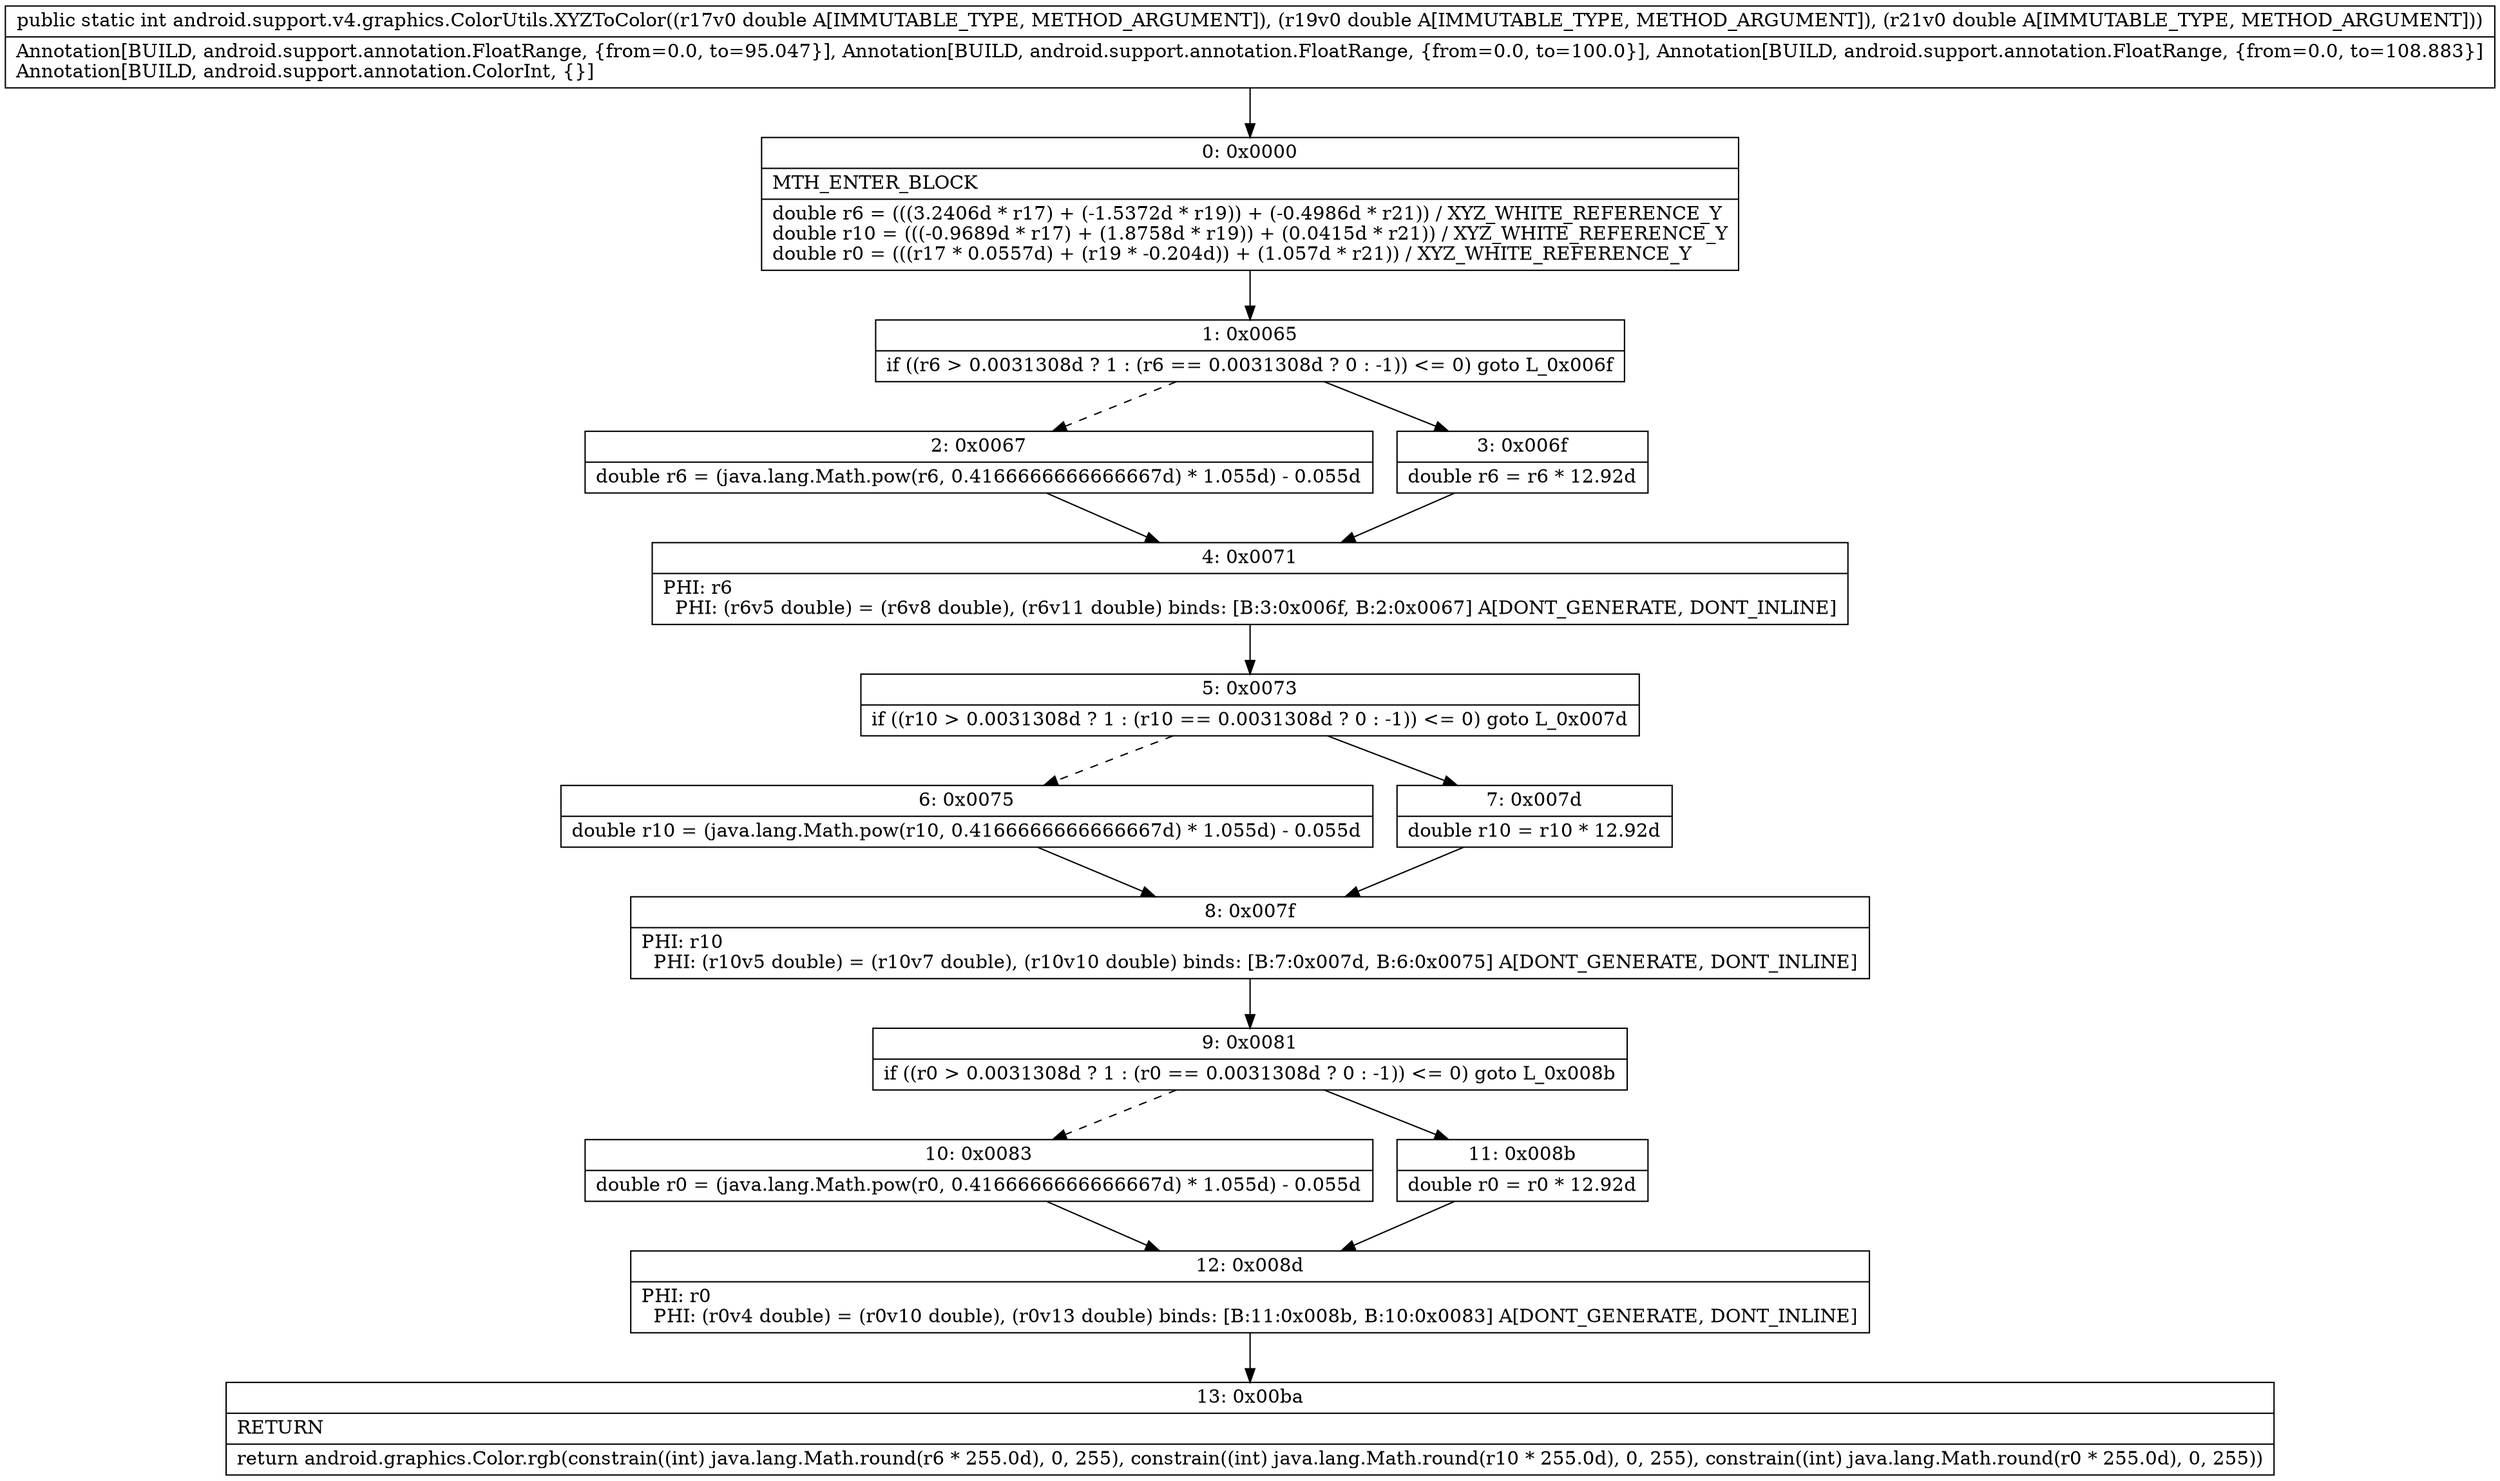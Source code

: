 digraph "CFG forandroid.support.v4.graphics.ColorUtils.XYZToColor(DDD)I" {
Node_0 [shape=record,label="{0\:\ 0x0000|MTH_ENTER_BLOCK\l|double r6 = (((3.2406d * r17) + (\-1.5372d * r19)) + (\-0.4986d * r21)) \/ XYZ_WHITE_REFERENCE_Y\ldouble r10 = (((\-0.9689d * r17) + (1.8758d * r19)) + (0.0415d * r21)) \/ XYZ_WHITE_REFERENCE_Y\ldouble r0 = (((r17 * 0.0557d) + (r19 * \-0.204d)) + (1.057d * r21)) \/ XYZ_WHITE_REFERENCE_Y\l}"];
Node_1 [shape=record,label="{1\:\ 0x0065|if ((r6 \> 0.0031308d ? 1 : (r6 == 0.0031308d ? 0 : \-1)) \<= 0) goto L_0x006f\l}"];
Node_2 [shape=record,label="{2\:\ 0x0067|double r6 = (java.lang.Math.pow(r6, 0.4166666666666667d) * 1.055d) \- 0.055d\l}"];
Node_3 [shape=record,label="{3\:\ 0x006f|double r6 = r6 * 12.92d\l}"];
Node_4 [shape=record,label="{4\:\ 0x0071|PHI: r6 \l  PHI: (r6v5 double) = (r6v8 double), (r6v11 double) binds: [B:3:0x006f, B:2:0x0067] A[DONT_GENERATE, DONT_INLINE]\l}"];
Node_5 [shape=record,label="{5\:\ 0x0073|if ((r10 \> 0.0031308d ? 1 : (r10 == 0.0031308d ? 0 : \-1)) \<= 0) goto L_0x007d\l}"];
Node_6 [shape=record,label="{6\:\ 0x0075|double r10 = (java.lang.Math.pow(r10, 0.4166666666666667d) * 1.055d) \- 0.055d\l}"];
Node_7 [shape=record,label="{7\:\ 0x007d|double r10 = r10 * 12.92d\l}"];
Node_8 [shape=record,label="{8\:\ 0x007f|PHI: r10 \l  PHI: (r10v5 double) = (r10v7 double), (r10v10 double) binds: [B:7:0x007d, B:6:0x0075] A[DONT_GENERATE, DONT_INLINE]\l}"];
Node_9 [shape=record,label="{9\:\ 0x0081|if ((r0 \> 0.0031308d ? 1 : (r0 == 0.0031308d ? 0 : \-1)) \<= 0) goto L_0x008b\l}"];
Node_10 [shape=record,label="{10\:\ 0x0083|double r0 = (java.lang.Math.pow(r0, 0.4166666666666667d) * 1.055d) \- 0.055d\l}"];
Node_11 [shape=record,label="{11\:\ 0x008b|double r0 = r0 * 12.92d\l}"];
Node_12 [shape=record,label="{12\:\ 0x008d|PHI: r0 \l  PHI: (r0v4 double) = (r0v10 double), (r0v13 double) binds: [B:11:0x008b, B:10:0x0083] A[DONT_GENERATE, DONT_INLINE]\l}"];
Node_13 [shape=record,label="{13\:\ 0x00ba|RETURN\l|return android.graphics.Color.rgb(constrain((int) java.lang.Math.round(r6 * 255.0d), 0, 255), constrain((int) java.lang.Math.round(r10 * 255.0d), 0, 255), constrain((int) java.lang.Math.round(r0 * 255.0d), 0, 255))\l}"];
MethodNode[shape=record,label="{public static int android.support.v4.graphics.ColorUtils.XYZToColor((r17v0 double A[IMMUTABLE_TYPE, METHOD_ARGUMENT]), (r19v0 double A[IMMUTABLE_TYPE, METHOD_ARGUMENT]), (r21v0 double A[IMMUTABLE_TYPE, METHOD_ARGUMENT]))  | Annotation[BUILD, android.support.annotation.FloatRange, \{from=0.0, to=95.047\}], Annotation[BUILD, android.support.annotation.FloatRange, \{from=0.0, to=100.0\}], Annotation[BUILD, android.support.annotation.FloatRange, \{from=0.0, to=108.883\}]\lAnnotation[BUILD, android.support.annotation.ColorInt, \{\}]\l}"];
MethodNode -> Node_0;
Node_0 -> Node_1;
Node_1 -> Node_2[style=dashed];
Node_1 -> Node_3;
Node_2 -> Node_4;
Node_3 -> Node_4;
Node_4 -> Node_5;
Node_5 -> Node_6[style=dashed];
Node_5 -> Node_7;
Node_6 -> Node_8;
Node_7 -> Node_8;
Node_8 -> Node_9;
Node_9 -> Node_10[style=dashed];
Node_9 -> Node_11;
Node_10 -> Node_12;
Node_11 -> Node_12;
Node_12 -> Node_13;
}

